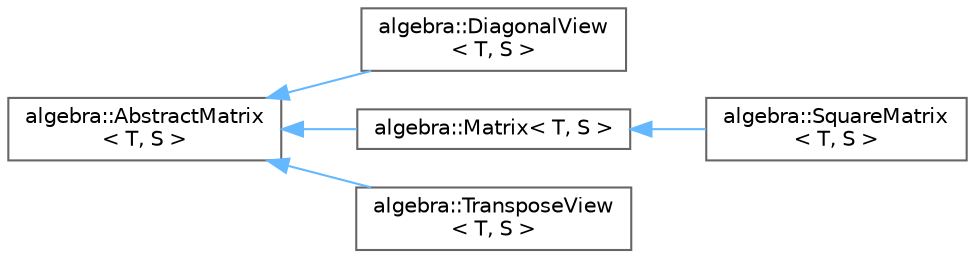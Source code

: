 digraph "Graphical Class Hierarchy"
{
 // LATEX_PDF_SIZE
  bgcolor="transparent";
  edge [fontname=Helvetica,fontsize=10,labelfontname=Helvetica,labelfontsize=10];
  node [fontname=Helvetica,fontsize=10,shape=box,height=0.2,width=0.4];
  rankdir="LR";
  Node0 [id="Node000000",label="algebra::AbstractMatrix\l\< T, S \>",height=0.2,width=0.4,color="grey40", fillcolor="white", style="filled",URL="$classalgebra_1_1AbstractMatrix.html",tooltip="Abstract base class for matrix representations."];
  Node0 -> Node1 [id="edge1_Node000000_Node000001",dir="back",color="steelblue1",style="solid",tooltip=" "];
  Node1 [id="Node000001",label="algebra::DiagonalView\l\< T, S \>",height=0.2,width=0.4,color="grey40", fillcolor="white", style="filled",URL="$classalgebra_1_1DiagonalView.html",tooltip="A view that represents the diagonal of a square matrix."];
  Node0 -> Node2 [id="edge2_Node000000_Node000002",dir="back",color="steelblue1",style="solid",tooltip=" "];
  Node2 [id="Node000002",label="algebra::Matrix\< T, S \>",height=0.2,width=0.4,color="grey40", fillcolor="white", style="filled",URL="$classalgebra_1_1Matrix.html",tooltip="Represents a sparse matrix with configurable storage order and element type."];
  Node2 -> Node3 [id="edge3_Node000002_Node000003",dir="back",color="steelblue1",style="solid",tooltip=" "];
  Node3 [id="Node000003",label="algebra::SquareMatrix\l\< T, S \>",height=0.2,width=0.4,color="grey40", fillcolor="white", style="filled",URL="$classalgebra_1_1SquareMatrix.html",tooltip="Represents a square matrix with support for various storage formats and operations."];
  Node0 -> Node4 [id="edge4_Node000000_Node000004",dir="back",color="steelblue1",style="solid",tooltip=" "];
  Node4 [id="Node000004",label="algebra::TransposeView\l\< T, S \>",height=0.2,width=0.4,color="grey40", fillcolor="white", style="filled",URL="$classalgebra_1_1TransposeView.html",tooltip="A view that represents the transpose of a given matrix."];
}
